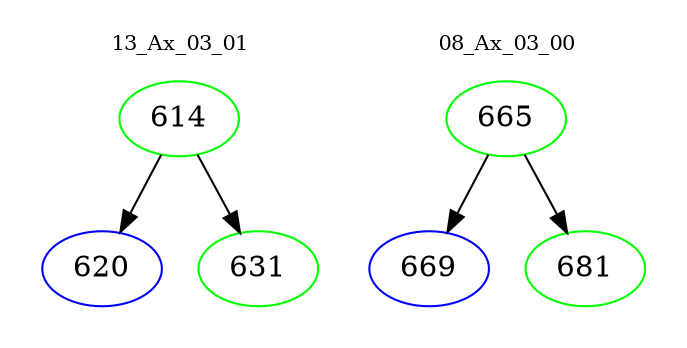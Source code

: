 digraph{
subgraph cluster_0 {
color = white
label = "13_Ax_03_01";
fontsize=10;
T0_614 [label="614", color="green"]
T0_614 -> T0_620 [color="black"]
T0_620 [label="620", color="blue"]
T0_614 -> T0_631 [color="black"]
T0_631 [label="631", color="green"]
}
subgraph cluster_1 {
color = white
label = "08_Ax_03_00";
fontsize=10;
T1_665 [label="665", color="green"]
T1_665 -> T1_669 [color="black"]
T1_669 [label="669", color="blue"]
T1_665 -> T1_681 [color="black"]
T1_681 [label="681", color="green"]
}
}
